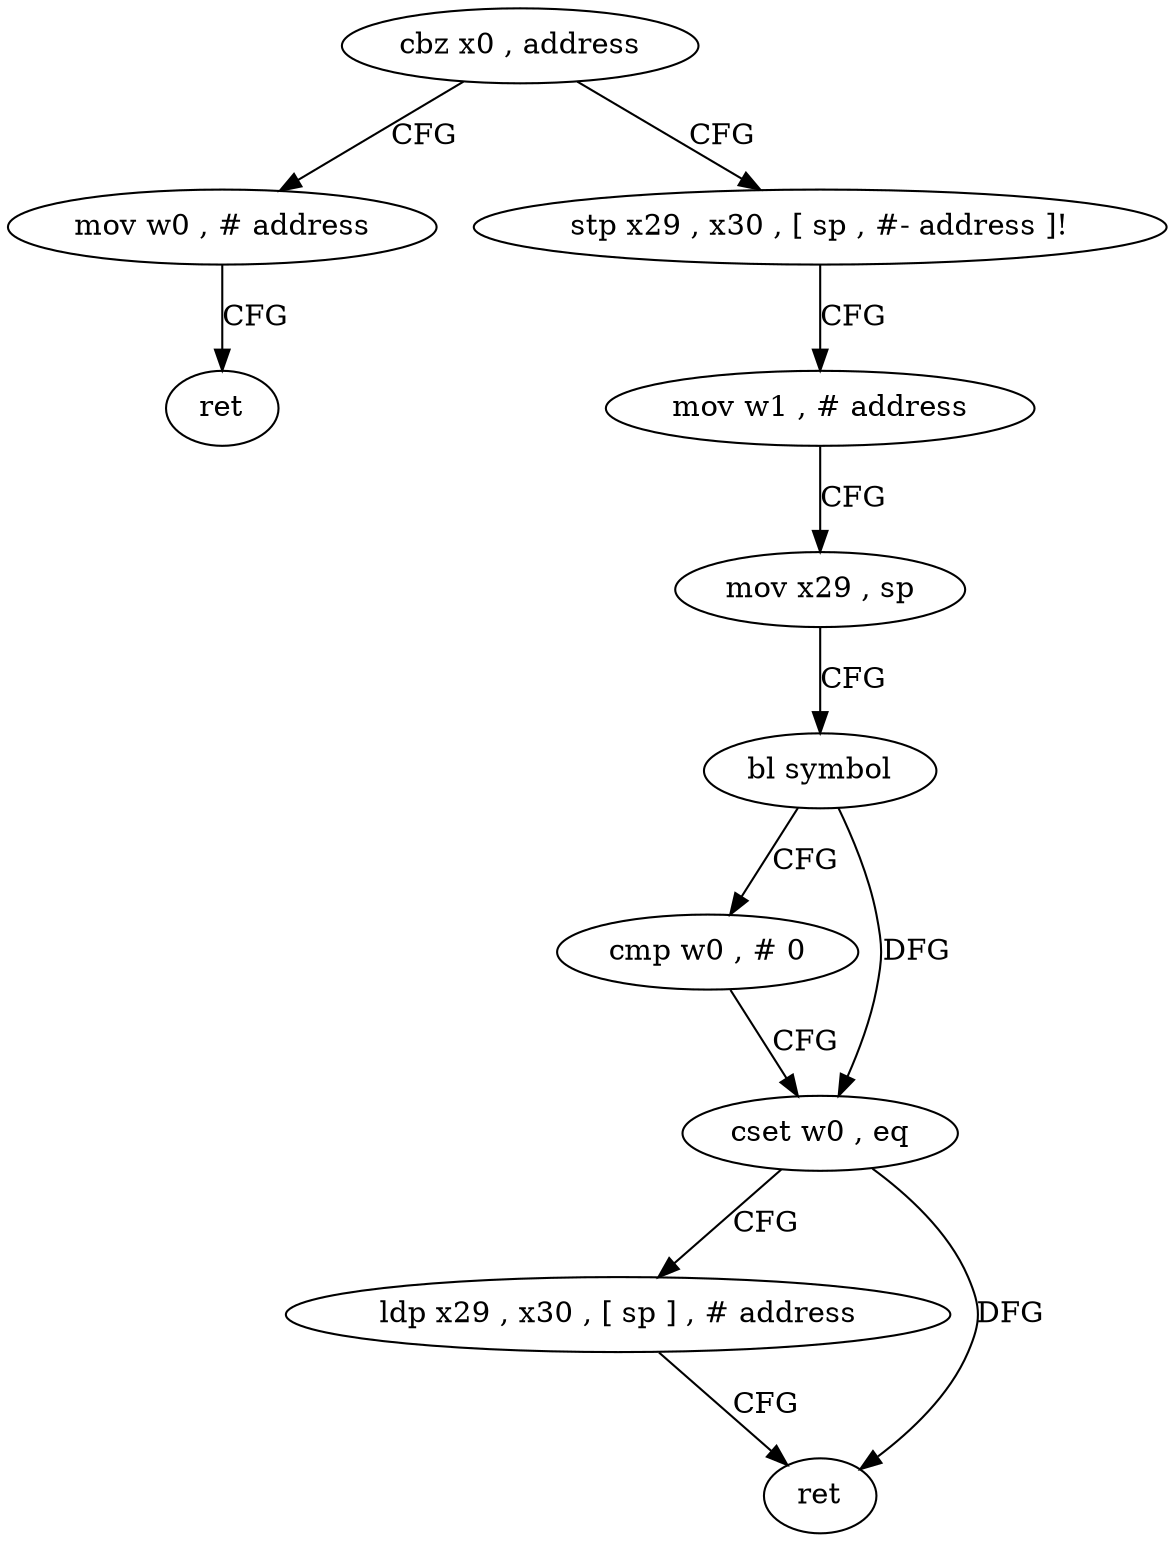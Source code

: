 digraph "func" {
"4215496" [label = "cbz x0 , address" ]
"4215536" [label = "mov w0 , # address" ]
"4215500" [label = "stp x29 , x30 , [ sp , #- address ]!" ]
"4215540" [label = "ret" ]
"4215504" [label = "mov w1 , # address" ]
"4215508" [label = "mov x29 , sp" ]
"4215512" [label = "bl symbol" ]
"4215516" [label = "cmp w0 , # 0" ]
"4215520" [label = "cset w0 , eq" ]
"4215524" [label = "ldp x29 , x30 , [ sp ] , # address" ]
"4215528" [label = "ret" ]
"4215496" -> "4215536" [ label = "CFG" ]
"4215496" -> "4215500" [ label = "CFG" ]
"4215536" -> "4215540" [ label = "CFG" ]
"4215500" -> "4215504" [ label = "CFG" ]
"4215504" -> "4215508" [ label = "CFG" ]
"4215508" -> "4215512" [ label = "CFG" ]
"4215512" -> "4215516" [ label = "CFG" ]
"4215512" -> "4215520" [ label = "DFG" ]
"4215516" -> "4215520" [ label = "CFG" ]
"4215520" -> "4215524" [ label = "CFG" ]
"4215520" -> "4215528" [ label = "DFG" ]
"4215524" -> "4215528" [ label = "CFG" ]
}
